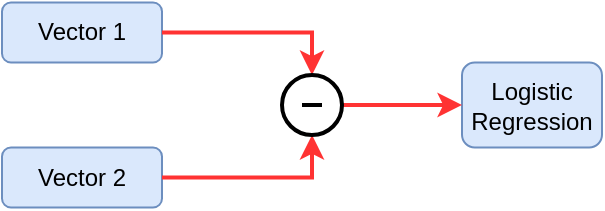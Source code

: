 <mxfile version="12.5.5" type="device"><diagram id="prtHgNgQTEPvFCAcTncT" name="Page-1"><mxGraphModel dx="1038" dy="547" grid="1" gridSize="10" guides="1" tooltips="1" connect="1" arrows="1" fold="1" page="1" pageScale="1" pageWidth="827" pageHeight="1169" math="0" shadow="0"><root><mxCell id="0"/><mxCell id="1" parent="0"/><mxCell id="aMjiK_UYYlHosbot1EZY-1" value="Vector 1" style="rounded=1;whiteSpace=wrap;html=1;fillColor=#dae8fc;strokeColor=#6c8ebf;" parent="1" vertex="1"><mxGeometry x="200" y="16.25" width="80" height="30" as="geometry"/></mxCell><mxCell id="aMjiK_UYYlHosbot1EZY-2" value="Vector 2" style="rounded=1;whiteSpace=wrap;html=1;fillColor=#dae8fc;strokeColor=#6c8ebf;" parent="1" vertex="1"><mxGeometry x="200" y="88.75" width="80" height="30" as="geometry"/></mxCell><mxCell id="aMjiK_UYYlHosbot1EZY-8" style="edgeStyle=orthogonalEdgeStyle;rounded=0;orthogonalLoop=1;jettySize=auto;html=1;entryX=0.5;entryY=0;entryDx=0;entryDy=0;strokeColor=#FF3333;strokeWidth=2;exitX=1;exitY=0.5;exitDx=0;exitDy=0;" parent="1" source="aMjiK_UYYlHosbot1EZY-1" target="aMjiK_UYYlHosbot1EZY-22" edge="1"><mxGeometry relative="1" as="geometry"><mxPoint x="220" y="42" as="sourcePoint"/><mxPoint x="329.905" y="42.429" as="targetPoint"/><Array as="points"><mxPoint x="355" y="31"/></Array></mxGeometry></mxCell><mxCell id="aMjiK_UYYlHosbot1EZY-9" style="edgeStyle=orthogonalEdgeStyle;rounded=0;orthogonalLoop=1;jettySize=auto;html=1;strokeColor=#FF3333;strokeWidth=2;entryX=0.5;entryY=1;entryDx=0;entryDy=0;" parent="1" source="aMjiK_UYYlHosbot1EZY-2" target="aMjiK_UYYlHosbot1EZY-22" edge="1"><mxGeometry relative="1" as="geometry"><mxPoint x="330" y="102.5" as="targetPoint"/></mxGeometry></mxCell><mxCell id="aMjiK_UYYlHosbot1EZY-16" value="Logistic Regression" style="rounded=1;whiteSpace=wrap;html=1;fillColor=#dae8fc;strokeColor=#6c8ebf;" parent="1" vertex="1"><mxGeometry x="430" y="46.25" width="70" height="42.5" as="geometry"/></mxCell><mxCell id="kAz_aCPe_9ybQddR9Ied-4" style="edgeStyle=orthogonalEdgeStyle;rounded=0;orthogonalLoop=1;jettySize=auto;html=1;entryX=0;entryY=0.5;entryDx=0;entryDy=0;strokeColor=#FF3333;strokeWidth=2;" parent="1" source="aMjiK_UYYlHosbot1EZY-22" target="aMjiK_UYYlHosbot1EZY-16" edge="1"><mxGeometry relative="1" as="geometry"/></mxCell><mxCell id="aMjiK_UYYlHosbot1EZY-22" value="" style="ellipse;whiteSpace=wrap;html=1;aspect=fixed;strokeWidth=2;" parent="1" vertex="1"><mxGeometry x="340" y="52.5" width="30" height="30" as="geometry"/></mxCell><mxCell id="aMjiK_UYYlHosbot1EZY-19" value="" style="line;strokeWidth=2;html=1;" parent="1" vertex="1"><mxGeometry x="350" y="62.5" width="10" height="10" as="geometry"/></mxCell></root></mxGraphModel></diagram></mxfile>